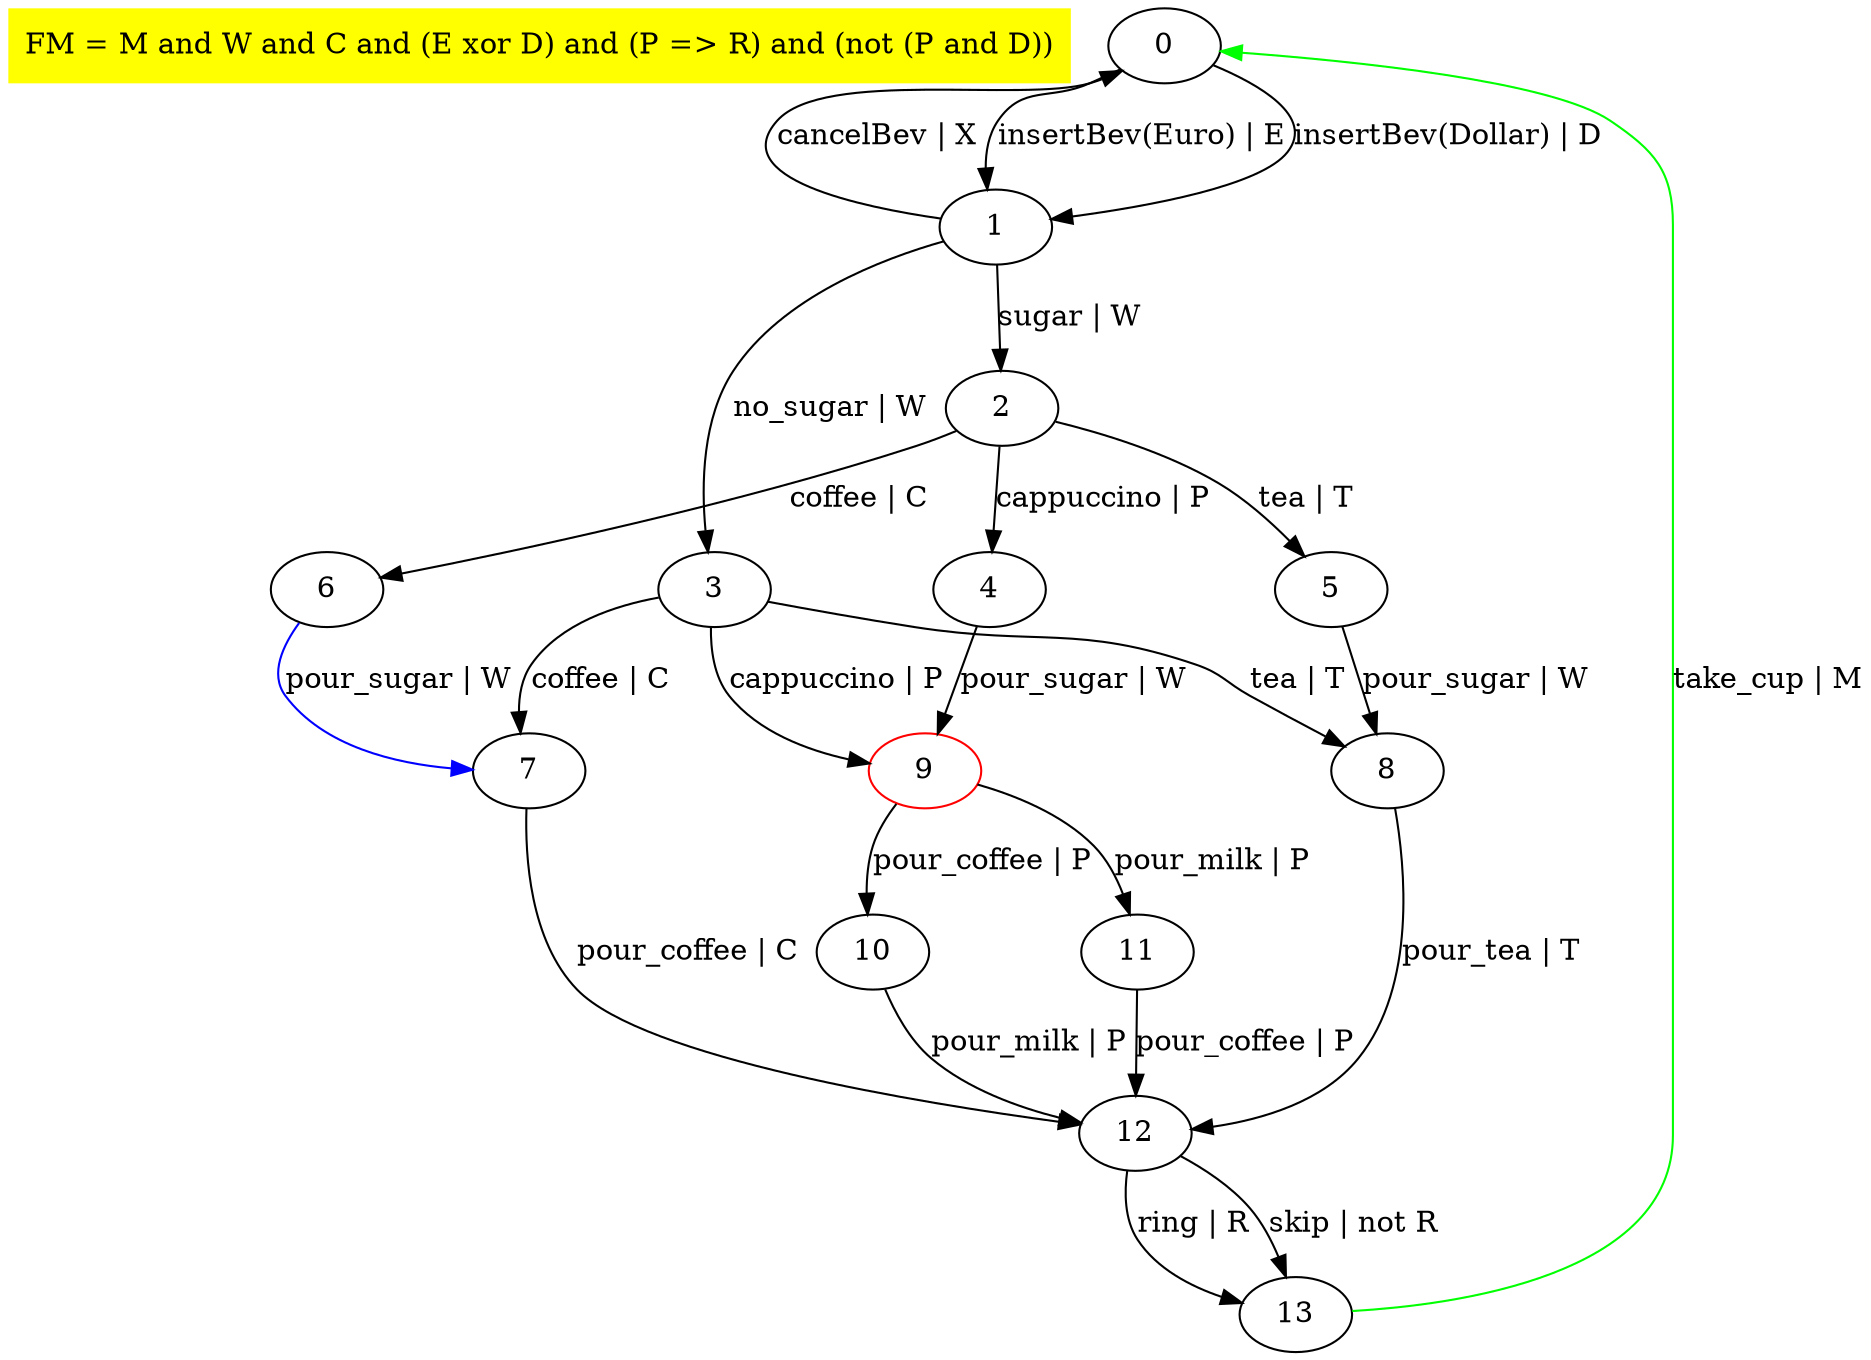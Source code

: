 digraph COFFEE_MACHINE { # the FTS is encoded as a directed graph
  # the following three lines are only used for display
  FeatureModel [shape=plaintext, style=filled, color=yellow, label="FM = M and W and C and (E xor D) and (P => R) and (not (P and D))"];
  FM="M and W and C and (E xor D) and (P => R) and (not (P and D))";    # the feature model of the FTS
  name="COFFEE MACHINE"; # the name of the FTS
  0 [initial=True] # states that the initial state of the FTS is "0"
  # all the transitions of the FTS; the label of a transition is 
  # structured in two parts, separated with the "|" symbols:
  #  - the first part is the action of the transition
  #  - the second part is the feature expression of the transition
  0 -> 1 [ label = "insertBev(Euro) | E" ];
  0 -> 1 [ label = "insertBev(Dollar) | D" ];
  1 -> 0 [ label = "cancelBev | X" ];  
  1 -> 2 [ label = "sugar | W" ];
  1 -> 3 [ label = "no_sugar | W" ];
  2 -> 6 [ label = "coffee | C" ];
  2 -> 5 [ label = "tea | T" ];
  2 -> 4 [ label = "cappuccino | P" ];
  3 -> 9 [ label = "cappuccino | P" ];
  3 -> 8 [ label = "tea | T" ];
  3 -> 7 [ label = "coffee | C" ];
  6 -> 7 [ label = "pour_sugar | W" color="blue"];
  5 -> 8 [ label = "pour_sugar | W" ];
  4 -> 9 [ label = "pour_sugar | W" ];
  9 -> 11 [ label = "pour_milk | P" ];
  9 -> 10 [ label = "pour_coffee | P" ];
  8 -> 12 [ label = "pour_tea | T" ];
  7 -> 12 [ label = "pour_coffee | C" ];
  11 -> 12 [ label = "pour_coffee | P" ];
  10 -> 12 [ label = "pour_milk | P" ];
  12 -> 13 [ label = "ring | R" ];
  12 -> 13 [ label = "skip | not R" ];
  13 -> 0 [ label = "take_cup | M" color="green" ];
  9 [color="red"]
}
